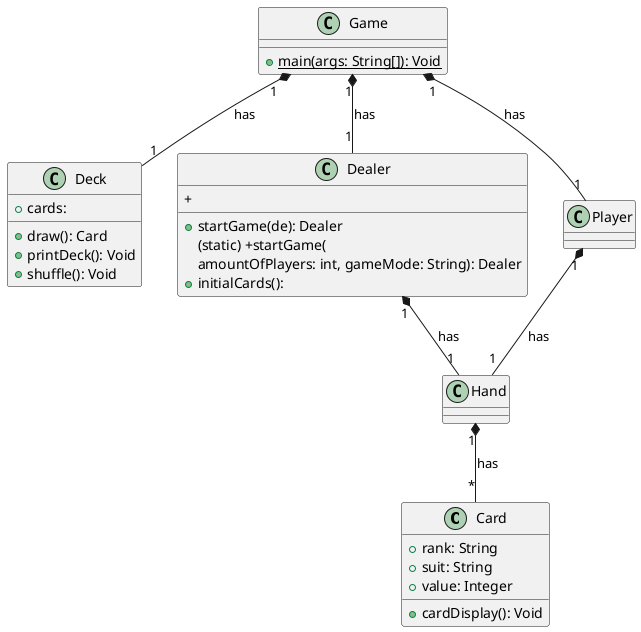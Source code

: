 @startuml blackjack

class Card {
  +rank: String
  +suit: String
  +value: Integer
  +cardDisplay(): Void
}

class Deck {
  +cards:
  +draw(): Card
  +printDeck(): Void
  +shuffle(): Void
}

class Dealer {
  +startGame(de): Dealer
  (static) +startGame(
    amountOfPlayers: int, gameMode: String): Dealer
  +initialCards():
  +
}


class Game {
  {static} +main(args: String[]): Void
}

Game "1" *-- "1" Player : has
Game "1" *-- "1" Dealer : has
Game "1" *-- "1" Deck : has
Player "1" *-- "1" Hand : has
Dealer "1" *-- "1" Hand : has
Hand "1" *-- "*" Card : has

@enduml
